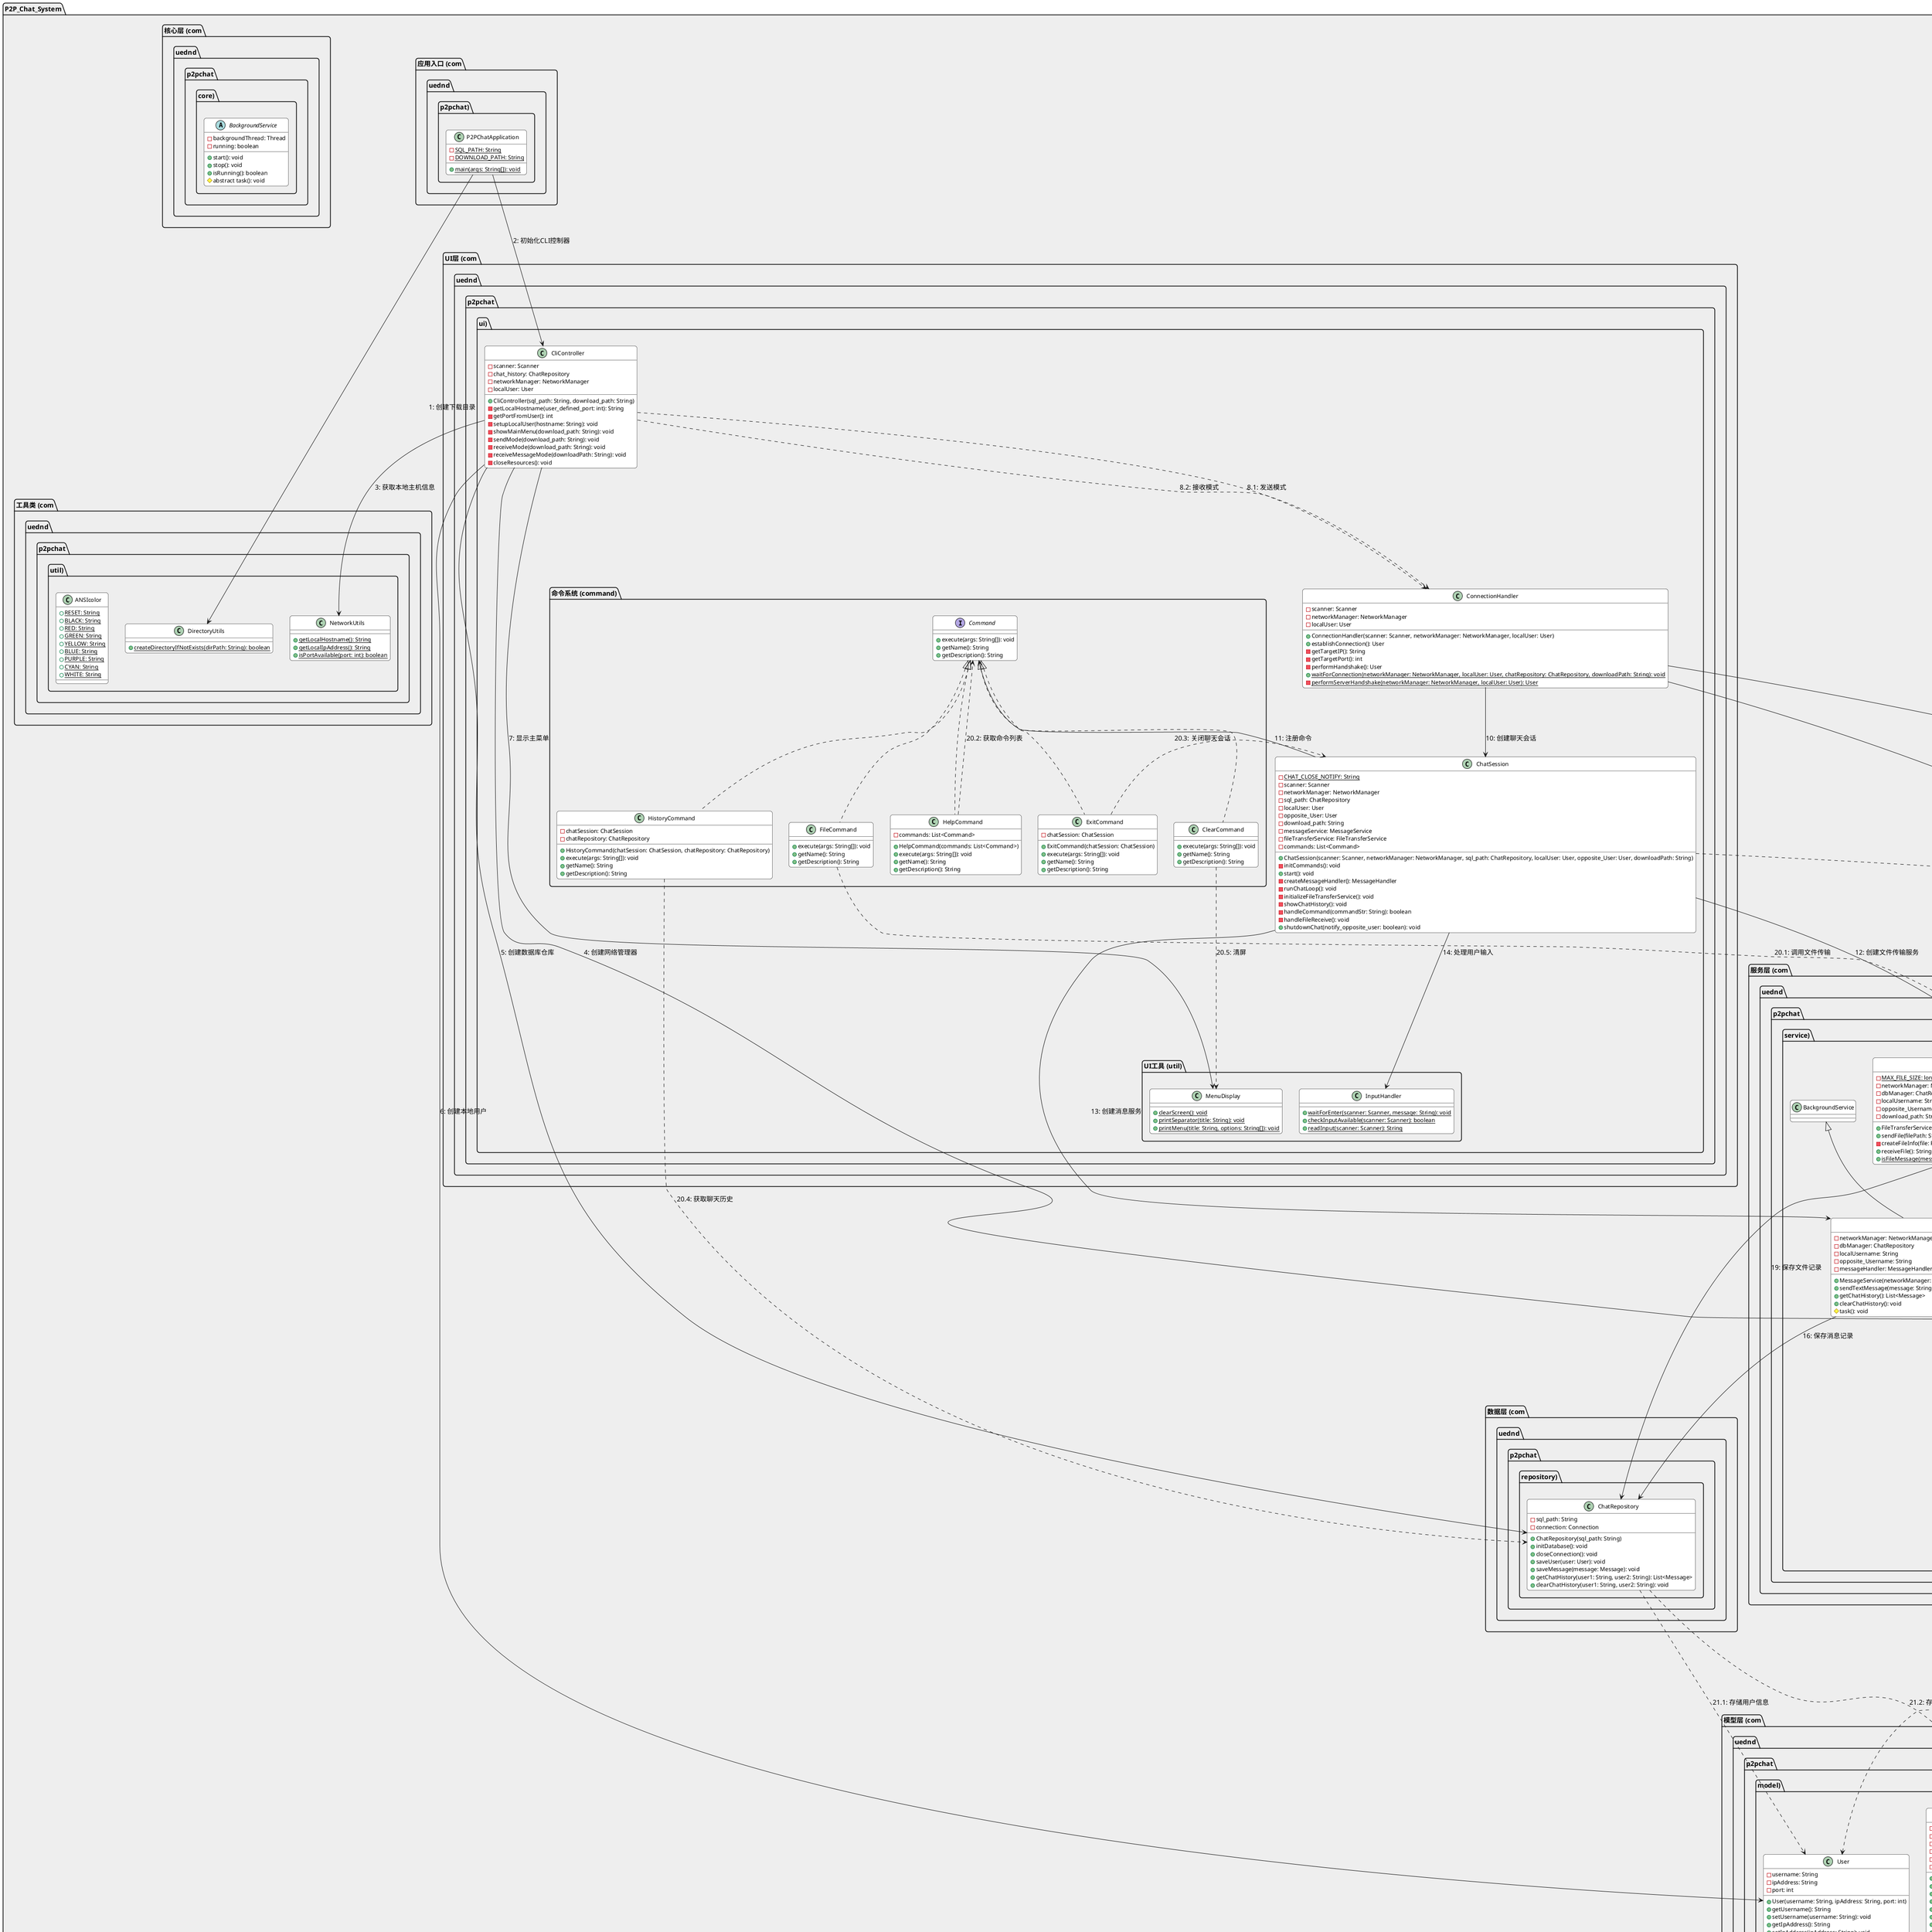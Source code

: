 @startuml P2P聊天系统架构图

skinparam backgroundColor white
skinparam handwritten false
skinparam defaultFontName Microsoft YaHei
skinparam defaultFontSize 14
skinparam roundCorner 10
skinparam shadowing false

!define RECTANGLE class

skinparam package {
  BackgroundColor #EEEEEE
  BorderColor #000000
  FontColor #000000
}

skinparam class {
  BackgroundColor #FFFFFF
  BorderColor #000000
  FontColor #000000
  AttributeFontColor #000000
  AttributeFontSize 12
  AttributeIconSize 12
}

package "P2P_Chat_System" {
  package "应用入口 (com.uednd.p2pchat)" {
    class P2PChatApplication {
      - {static} SQL_PATH: String
      - {static} DOWNLOAD_PATH: String
      + {static} main(args: String[]): void
    }
  }
  
  package "核心层 (com.uednd.p2pchat.core)" {
    abstract class BackgroundService {
      - backgroundThread: Thread
      - running: boolean
      + start(): void
      + stop(): void
      + isRunning(): boolean
      # abstract task(): void
    }
  }

  package "工具类 (com.uednd.p2pchat.util)" {
    class DirectoryUtils {
      + {static} createDirectoryIfNotExists(dirPath: String): boolean
    }
    
    class NetworkUtils {
      + {static} getLocalHostname(): String
      + {static} getLocalIpAddress(): String
      + {static} isPortAvailable(port: int): boolean
    }
    
    class ANSIcolor {
      + {static} RESET: String
      + {static} BLACK: String
      + {static} RED: String
      + {static} GREEN: String
      + {static} YELLOW: String
      + {static} BLUE: String
      + {static} PURPLE: String
      + {static} CYAN: String
      + {static} WHITE: String
    }
  }

  package "UI层 (com.uednd.p2pchat.ui)" {
    class CliController {
      - scanner: Scanner
      - chat_history: ChatRepository
      - networkManager: NetworkManager
      - localUser: User
      + CliController(sql_path: String, download_path: String)
      - getLocalHostname(user_defined_port: int): String
      - getPortFromUser(): int
      - setupLocalUser(hostname: String): void
      - showMainMenu(download_path: String): void
      - sendMode(download_path: String): void
      - receiveMode(download_path: String): void
      - receiveMessageMode(downloadPath: String): void
      - closeResources(): void
    }
    
    class ConnectionHandler {
      - scanner: Scanner
      - networkManager: NetworkManager
      - localUser: User
      + ConnectionHandler(scanner: Scanner, networkManager: NetworkManager, localUser: User)
      + establishConnection(): User
      - getTargetIP(): String
      - getTargetPort(): int
      - performHandshake(): User
      + {static} waitForConnection(networkManager: NetworkManager, localUser: User, chatRepository: ChatRepository, downloadPath: String): void
      - {static} performServerHandshake(networkManager: NetworkManager, localUser: User): User
    }
    
    class ChatSession {
      - {static} CHAT_CLOSE_NOTIFY: String
      - scanner: Scanner
      - networkManager: NetworkManager
      - sql_path: ChatRepository
      - localUser: User
      - opposite_User: User
      - download_path: String
      - messageService: MessageService
      - fileTransferService: FileTransferService
      - commands: List<Command>
      + ChatSession(scanner: Scanner, networkManager: NetworkManager, sql_path: ChatRepository, localUser: User, opposite_User: User, downloadPath: String)
      - initCommands(): void
      + start(): void
      - createMessageHandler(): MessageHandler
      - runChatLoop(): void
      - initializeFileTransferService(): void
      - showChatHistory(): void
      - handleCommand(commandStr: String): boolean
      - handleFileReceive(): void
      + shutdownChat(notify_opposite_user: boolean): void
    }
    
    package "UI工具 (util)" {
      class InputHandler {
        + {static} waitForEnter(scanner: Scanner, message: String): void
        + {static} checkInputAvailable(scanner: Scanner): boolean
        + {static} readInput(scanner: Scanner): String
      }
      
      class MenuDisplay {
        + {static} clearScreen(): void
        + {static} printSeparator(title: String): void
        + {static} printMenu(title: String, options: String[]): void
      }
    }
    
    package "命令系统 (command)" {
      interface Command {
        + execute(args: String[]): void
        + getName(): String
        + getDescription(): String
      }
      
      class FileCommand implements Command {
        + execute(args: String[]): void
        + getName(): String
        + getDescription(): String
      }
      
      class HelpCommand implements Command {
        - commands: List<Command>
        + HelpCommand(commands: List<Command>)
        + execute(args: String[]): void
        + getName(): String
        + getDescription(): String
      }
      
      class ExitCommand implements Command {
        - chatSession: ChatSession
        + ExitCommand(chatSession: ChatSession)
        + execute(args: String[]): void
        + getName(): String
        + getDescription(): String
      }
      
      class ClearCommand implements Command {
        + execute(args: String[]): void
        + getName(): String
        + getDescription(): String
      }
      
      class HistoryCommand implements Command {
        - chatSession: ChatSession
        - chatRepository: ChatRepository
        + HistoryCommand(chatSession: ChatSession, chatRepository: ChatRepository)
        + execute(args: String[]): void
        + getName(): String
        + getDescription(): String
      }
    }
  }

  package "服务层 (com.uednd.p2pchat.service)" {
    class MessageService extends BackgroundService {
      - networkManager: NetworkManager
      - dbManager: ChatRepository
      - localUsername: String
      - opposite_Username: String
      - messageHandler: MessageHandler
      + MessageService(networkManager: NetworkManager, dbManager: ChatRepository, localUsername: String, opposite_Username: String, handler: MessageHandler)
      + sendTextMessage(message: String): void
      + getChatHistory(): List<Message>
      + clearChatHistory(): void
      # task(): void
    }
    
    interface "MessageService$MessageHandler" as MessageHandler {
      + handleMessage(message: String): void
      + handleError(message: String): void
    }
    
    MessageService +-- MessageHandler
    
    class FileTransferService {
      - {static} MAX_FILE_SIZE: long
      - networkManager: NetworkManager
      - dbManager: ChatRepository
      - localUsername: String
      - opposite_Username: String
      - download_path: String
      + FileTransferService(networkManager: NetworkManager, dbManager: ChatRepository, localUsername: String, opposite_Username: String, download_path: String)
      + sendFile(filePath: String): void
      - createFileInfo(file: File): FileInfo
      + receiveFile(): String
      + {static} isFileMessage(message: String): boolean
    }
  }

  package "网络层 (com.uednd.p2pchat.network)" {
    class NetworkManager {
      - port_listening: ServerSocket
      - socket_to_client: Socket
      - socket_to_server: Socket
      - textIn: BufferedReader
      - textOut: PrintWriter
      - fileIn: ObjectInputStream
      - fileOut: ObjectOutputStream
      - port: int
      + NetworkManager(port: int)
      + startServer(timeout: int): void
      + waitForConnection(): void
      + connectToServer(opposite_UserIP: String, opposite_UserPort: int): void
      - initStreams(socket: Socket): void
      + sendTextMessage(message: String): void
      + receiveTextMessage(): String
      + sendHandshakeMessage(message: String): void
      + receiveHandshakeMessage(): String
      + sendFile(file: Object): void
      + receiveFile(): Object
      + closeConnection(): void
      + isConnected(): boolean
      + getConnectedClientIp(): String
      + getConnectedClientPort(): int
      + shutdown(): void
    }
  }

  package "数据层 (com.uednd.p2pchat.repository)" {
    class ChatRepository {
      - sql_path: String
      - connection: Connection
      + ChatRepository(sql_path: String)
      + initDatabase(): void
      + closeConnection(): void
      + saveUser(user: User): void
      + saveMessage(message: Message): void
      + getChatHistory(user1: String, user2: String): List<Message>
      + clearChatHistory(user1: String, user2: String): void
    }
  }

  package "模型层 (com.uednd.p2pchat.model)" {
    class User {
      - username: String
      - ipAddress: String
      - port: int
      + User(username: String, ipAddress: String, port: int)
      + getUsername(): String
      + setUsername(username: String): void
      + getIpAddress(): String
      + setIpAddress(ipAddress: String): void
      + getPort(): int
      + setPort(port: int): void
    }
    
    class Message {
      - sender: String
      - receiver: String
      - content: String
      - type: String
      - filePath: String
      - timestamp: long
      + Message()
      + Message(sender: String, receiver: String, content: String)
      + Message(sender: String, receiver: String, content: String, filePath: String)
      + getSender(): String
      + setSender(sender: String): void
      + getReceiver(): String
      + setReceiver(receiver: String): void
      + getContent(): String
      + setContent(content: String): void
      + getType(): String
      + setType(type: String): void
      + getFilePath(): String
      + setFilePath(filePath: String): void
      + getTimestamp(): long
      + setTimestamp(timestamp: long): void
      + toString(): String
    }
    
    class FileInfo {
      - fileName: String
      - fileSize: long
      - fileData: byte[]
      - sender: String
      - receiver: String
      + FileInfo(fileName: String, fileSize: long, fileData: byte[], sender: String, receiver: String)
      + getFileName(): String
      + getFileSize(): long
      + getFileData(): byte[]
      + getSender(): String
      + getReceiver(): String
    }
  }
}

' 程序启动流程
P2PChatApplication --> DirectoryUtils : "1: 创建下载目录"
P2PChatApplication --> CliController : "2: 初始化CLI控制器"

' CLI控制器流程
CliController --> NetworkUtils : "3: 获取本地主机信息"
CliController --> NetworkManager : "4: 创建网络管理器"
CliController --> ChatRepository : "5: 创建数据库仓库"
CliController --> User : "6: 创建本地用户"
CliController --> MenuDisplay : "7: 显示主菜单"
CliController ..> ConnectionHandler : "8.1: 发送模式"
CliController ..> ConnectionHandler : "8.2: 接收模式"

' 连接处理流程
ConnectionHandler --> NetworkManager : "9.1: 连接到服务器(客户端)"
ConnectionHandler --> NetworkManager : "9.2: 等待连接(服务端)"
ConnectionHandler --> ChatSession : "10: 创建聊天会话"

' 聊天会话流程
ChatSession --> Command : "11: 注册命令"
ChatSession --> FileTransferService : "12: 创建文件传输服务"
ChatSession --> MessageService : "13: 创建消息服务"
ChatSession --> InputHandler : "14: 处理用户输入"

' 消息服务流程
MessageService --|> BackgroundService : "继承"
MessageService --> NetworkManager : "15.1: 发送消息"
MessageService --> NetworkManager : "15.2: 接收消息"
MessageService --> ChatRepository : "16: 保存消息记录"

' 文件传输流程
FileTransferService --> NetworkManager : "17.1: 发送文件数据"
FileTransferService --> NetworkManager : "17.2: 接收文件数据"
FileTransferService --> FileInfo : "18: 创建文件信息"
FileTransferService --> ChatRepository : "19: 保存文件记录"

' 命令系统流程
FileCommand ..> FileTransferService : "20.1: 调用文件传输"
HelpCommand ..> Command : "20.2: 获取命令列表"
ExitCommand ..> ChatSession : "20.3: 关闭聊天会话"
HistoryCommand ..> ChatRepository : "20.4: 获取聊天历史"
ClearCommand ..> MenuDisplay : "20.5: 清屏"

' 数据库操作
ChatRepository ..> User : "21.1: 存储用户信息"
ChatRepository ..> Message : "21.2: 存储消息记录"

' 其他依赖关系
ChatSession ..> User : "使用"
MessageService ..> Message : "创建"
FileTransferService ..> Message : "创建"

note as N1
  <b>系统架构说明</b>
  
  系统采用分层架构设计：
  * <b>应用入口</b>：程序的启动点，负责初始化环境
  * <b>核心层</b>：提供基础功能如后台服务抽象类
  * <b>工具类</b>：提供各种辅助功能
  * <b>UI层</b>：负责用户交互和会话管理
  * <b>服务层</b>：封装核心业务逻辑
  * <b>网络层</b>：处理底层TCP/IP通信
  * <b>数据层</b>：负责与SQLite数据库交互
  * <b>模型层</b>：定义核心数据结构
end note

note as N2
  <b>主要调用流程</b>
  
  1. 程序启动：创建下载目录 → 初始化CLI控制器
  2. 用户交互：显示主菜单 → 选择发送/接收模式
  3. 建立连接：连接服务器/等待连接 → 创建聊天会话
  4. 聊天过程：注册命令 → 创建服务 → 处理输入/消息 → 保存记录
end note

@enduml 